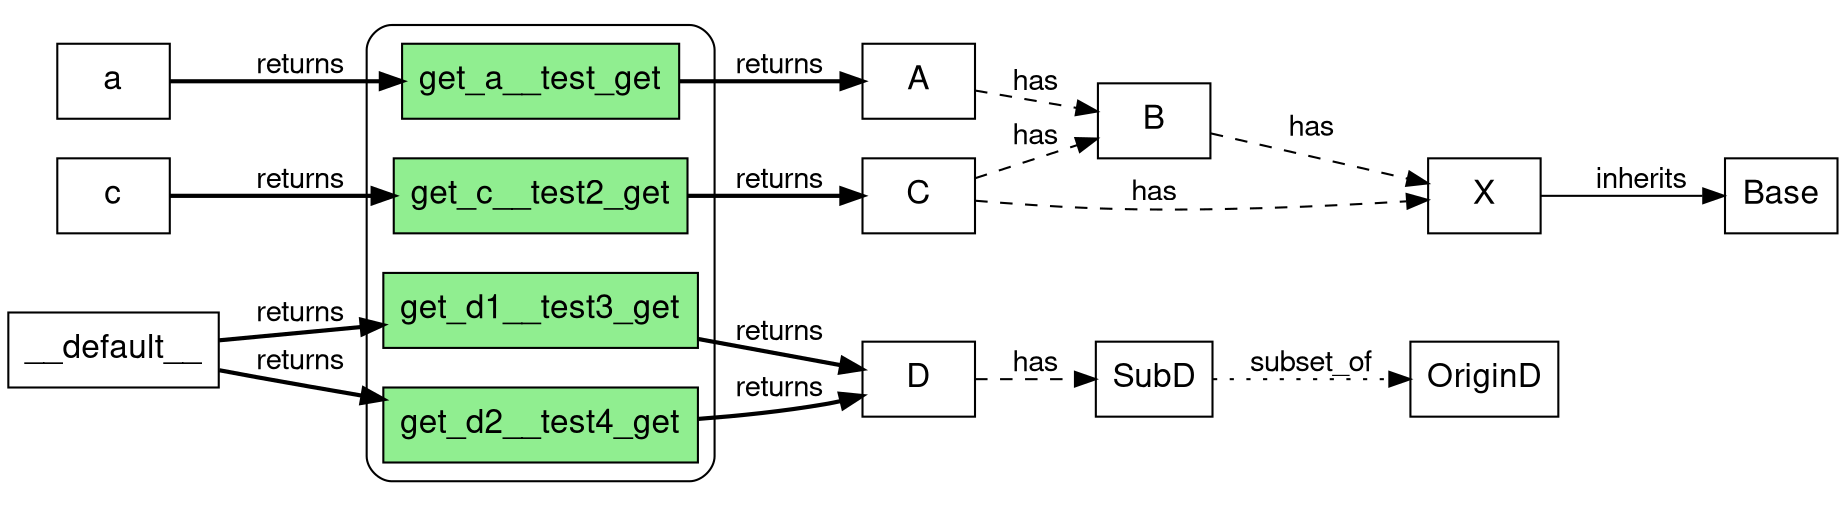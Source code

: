 
        digraph mygraph {
            fontname="Helvetica,Arial,sans-serif"
            node [fontname="Helvetica,Arial,sans-serif"]
            edge [fontname="Helvetica,Arial,sans-serif"]
            graph [
                rankdir = "LR"
            ];
            node [
                fontsize = "16"
            ];

            
            "a" [
                label = "a"
                shape = "record"
            ];

            "c" [
                label = "c"
                shape = "record"
            ];

            "__default__" [
                label = "__default__"
                shape = "record"
            ];

            subgraph cluster_A {
                style = "rounded";
                
            "get_a__test_get" [
                label = "get_a__test_get"
                shape = "record"
                fillcolor = "lightgreen"
                style = "filled"
            ];

            "get_c__test2_get" [
                label = "get_c__test2_get"
                shape = "record"
                fillcolor = "lightgreen"
                style = "filled"
            ];

            "get_d1__test3_get" [
                label = "get_d1__test3_get"
                shape = "record"
                fillcolor = "lightgreen"
                style = "filled"
            ];

            "get_d2__test4_get" [
                label = "get_d2__test4_get"
                shape = "record"
                fillcolor = "lightgreen"
                style = "filled"
            ];
            };

            
            "app_module.A" [
                label = "A"
                shape = "record"
            ];

            "app_module.B" [
                label = "B"
                shape = "record"
            ];

            "app_module.X" [
                label = "X"
                shape = "record"
            ];

            "app_module.Base" [
                label = "Base"
                shape = "record"
            ];

            "app_module.C" [
                label = "C"
                shape = "record"
            ];

            "app_module.D" [
                label = "D"
                shape = "record"
            ];

            "app_module.SubD" [
                label = "SubD"
                shape = "record"
            ];

            "app_module.OriginD" [
                label = "OriginD"
                shape = "record"
            ];
            "a" -> "get_a__test_get" [ style = "bold", label = "returns" ];
"get_a__test_get" -> "app_module.A" [ style = "bold", label = "returns" ];
"c" -> "get_c__test2_get" [ style = "bold", label = "returns" ];
"get_c__test2_get" -> "app_module.C" [ style = "bold", label = "returns" ];
"__default__" -> "get_d1__test3_get" [ style = "bold", label = "returns" ];
"get_d1__test3_get" -> "app_module.D" [ style = "bold", label = "returns" ];
"__default__" -> "get_d2__test4_get" [ style = "bold", label = "returns" ];
"get_d2__test4_get" -> "app_module.D" [ style = "bold", label = "returns" ];
"app_module.A" -> "app_module.B" [ style = "dashed", label = "has" ];
"app_module.B" -> "app_module.X" [ style = "dashed", label = "has" ];
"app_module.X" -> "app_module.Base" [ style = "solid", label = "inherits" ];
"app_module.C" -> "app_module.B" [ style = "dashed", label = "has" ];
"app_module.C" -> "app_module.X" [ style = "dashed", label = "has" ];
"app_module.D" -> "app_module.SubD" [ style = "dashed", label = "has" ];
"app_module.SubD" -> "app_module.OriginD" [ style = "dotted", label = "subset_of" ];
            }
        